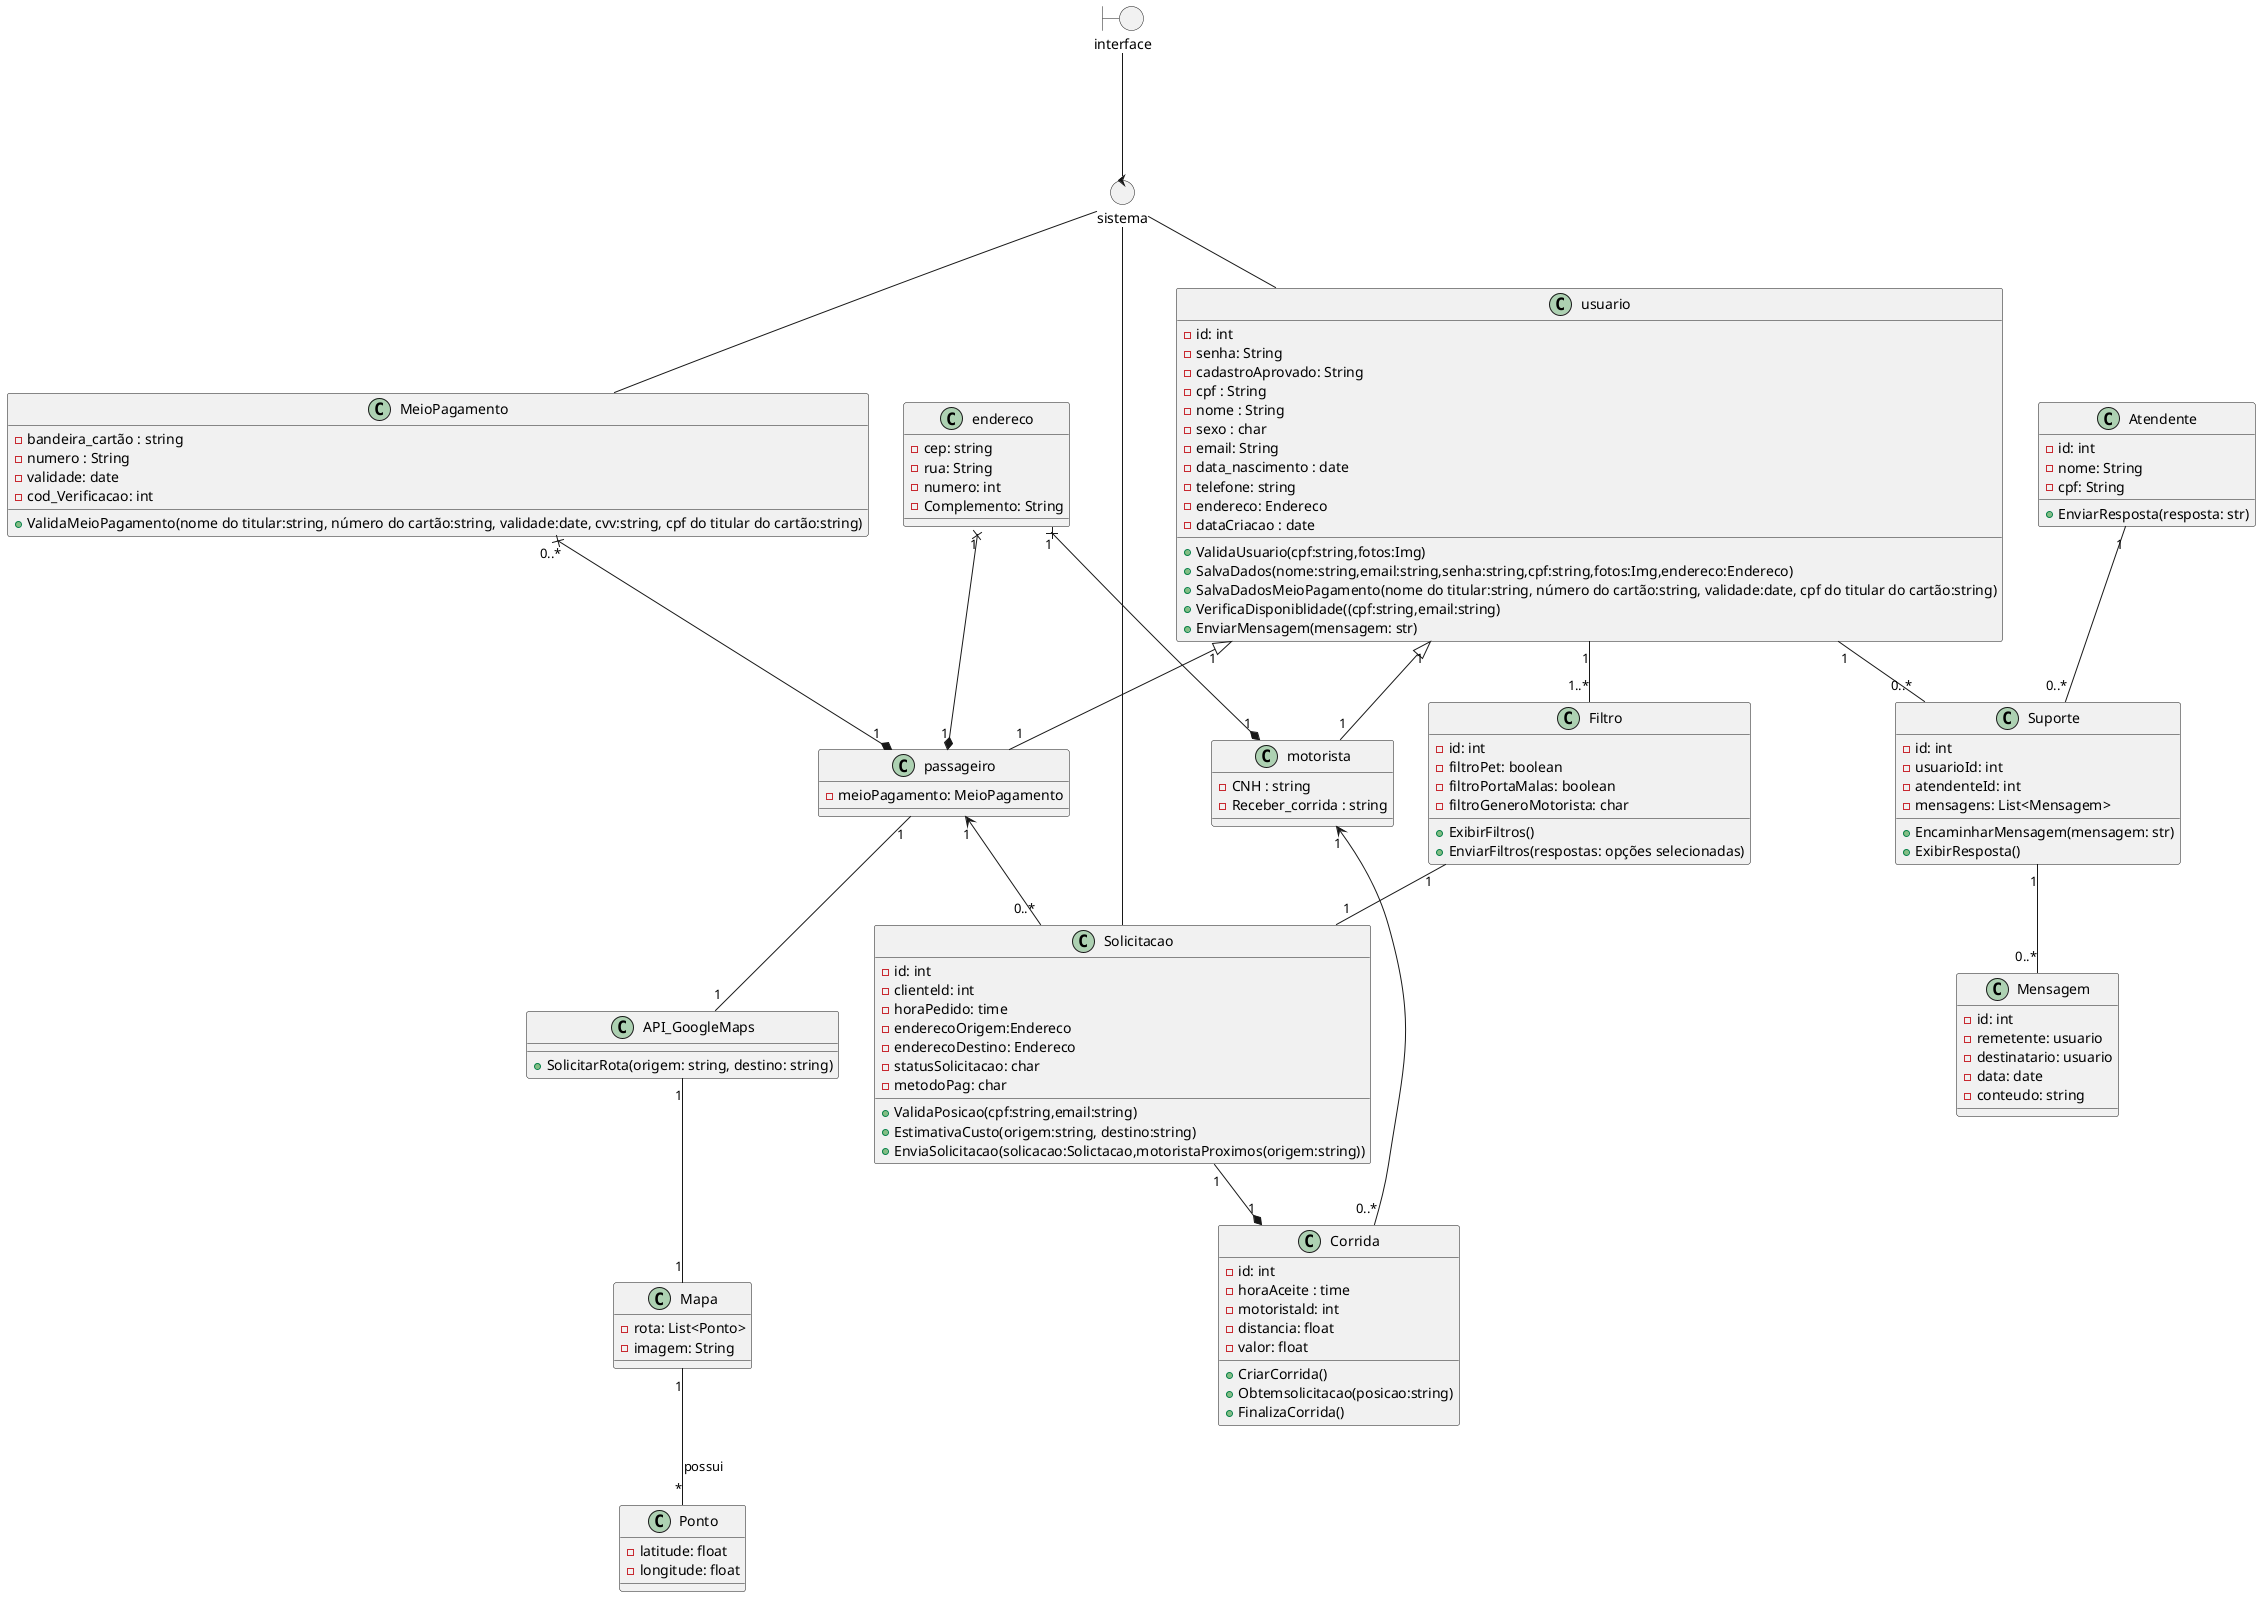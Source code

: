 @startuml
allowmixing

boundary interface

control sistema

class usuario {
- id: int
- senha: String 
- cadastroAprovado: String
- cpf : String
- nome : String
- sexo : char
- email: String
- data_nascimento : date
- telefone: string
- endereco: Endereco 
- dataCriacao : date
+ ValidaUsuario(cpf:string,fotos:Img)
+ SalvaDados(nome:string,email:string,senha:string,cpf:string,fotos:Img,endereco:Endereco)
+ SalvaDadosMeioPagamento(nome do titular:string, número do cartão:string, validade:date, cpf do titular do cartão:string)
+ VerificaDisponiblidade((cpf:string,email:string)
+ EnviarMensagem(mensagem: str)
}
class Solicitacao {
- id: int
- clienteld: int
- horaPedido: time
- enderecoOrigem:Endereco 
- enderecoDestino: Endereco 
- statusSolicitacao: char
- metodoPag: char
+ ValidaPosicao(cpf:string,email:string)
+ EstimativaCusto(origem:string, destino:string)
+ EnviaSolicitacao(solicacao:Solictacao,motoristaProximos(origem:string))
}


class Corrida {
- id: int
- horaAceite : time
- motoristald: int
- distancia: float
- valor: float
+ CriarCorrida()
+ Obtemsolicitacao(posicao:string) 
+ FinalizaCorrida()
}

class motorista
{
- CNH : string
- Receber_corrida : string
}
class passageiro
{
- meioPagamento: MeioPagamento
}

class endereco
{
- cep: string
- rua: String
- numero: int
- Complemento: String
}

class MeioPagamento{
- bandeira_cartão : string
- numero : String
- validade: date
- cod_Verificacao: int
+ ValidaMeioPagamento(nome do titular:string, número do cartão:string, validade:date, cvv:string, cpf do titular do cartão:string)
}

class API_GoogleMaps {
    + SolicitarRota(origem: string, destino: string)
}

class Mapa {
- rota: List<Ponto>
- imagem: String
}

class Ponto {
- latitude: float
- longitude: float
}

class Atendente {
- id: int
- nome: String
- cpf: String
+ EnviarResposta(resposta: str)
}

class Mensagem {
- id: int
- remetente: usuario
- destinatario: usuario
- data: date
- conteudo: string
}

class Filtro {
- id: int
- filtroPet: boolean
- filtroPortaMalas: boolean
- filtroGeneroMotorista: char
+ ExibirFiltros()
+ EnviarFiltros(respostas: opções selecionadas)
}

class Suporte{
- id: int
- usuarioId: int
- atendenteId: int
- mensagens: List<Mensagem>
+ EncaminharMensagem(mensagem: str)
+ ExibirResposta()
}

passageiro "1" *-up-x "0..*" MeioPagamento
passageiro "1" *-up-x "1" endereco
motorista "1" *-up-x "1" endereco
usuario "1" <|-down- "1" motorista
usuario "1" <|-right- "1" passageiro

passageiro"1" <-- "0..*"Solicitacao
motorista "1"<-- "0..*"Corrida
Solicitacao"1" --* "1"Corrida

passageiro "1" -- "1" API_GoogleMaps
API_GoogleMaps "1" -- "1" Mapa

usuario "1" -- "0..*" Suporte
Atendente "1" -- "0..*" Suporte
Suporte "1" -- "0..*" Mensagem

usuario "1" -- "1..*" Filtro
Filtro "1" -- "1" Solicitacao

Mapa "1" -- "*" Ponto : possui

interface --- sistema
sistema -- usuario
sistema -- MeioPagamento
sistema -- Solicitacao
@enduml